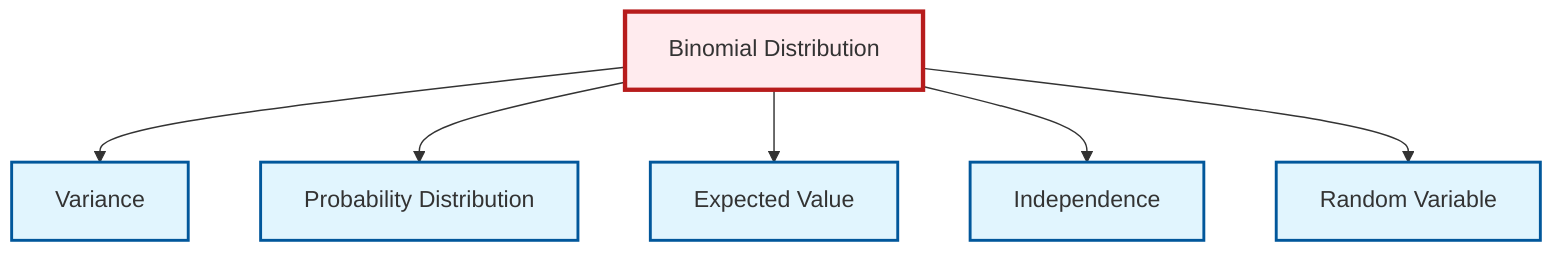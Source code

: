 graph TD
    classDef definition fill:#e1f5fe,stroke:#01579b,stroke-width:2px
    classDef theorem fill:#f3e5f5,stroke:#4a148c,stroke-width:2px
    classDef axiom fill:#fff3e0,stroke:#e65100,stroke-width:2px
    classDef example fill:#e8f5e9,stroke:#1b5e20,stroke-width:2px
    classDef current fill:#ffebee,stroke:#b71c1c,stroke-width:3px
    def-random-variable["Random Variable"]:::definition
    def-binomial-distribution["Binomial Distribution"]:::definition
    def-variance["Variance"]:::definition
    def-expectation["Expected Value"]:::definition
    def-probability-distribution["Probability Distribution"]:::definition
    def-independence["Independence"]:::definition
    def-binomial-distribution --> def-variance
    def-binomial-distribution --> def-probability-distribution
    def-binomial-distribution --> def-expectation
    def-binomial-distribution --> def-independence
    def-binomial-distribution --> def-random-variable
    class def-binomial-distribution current